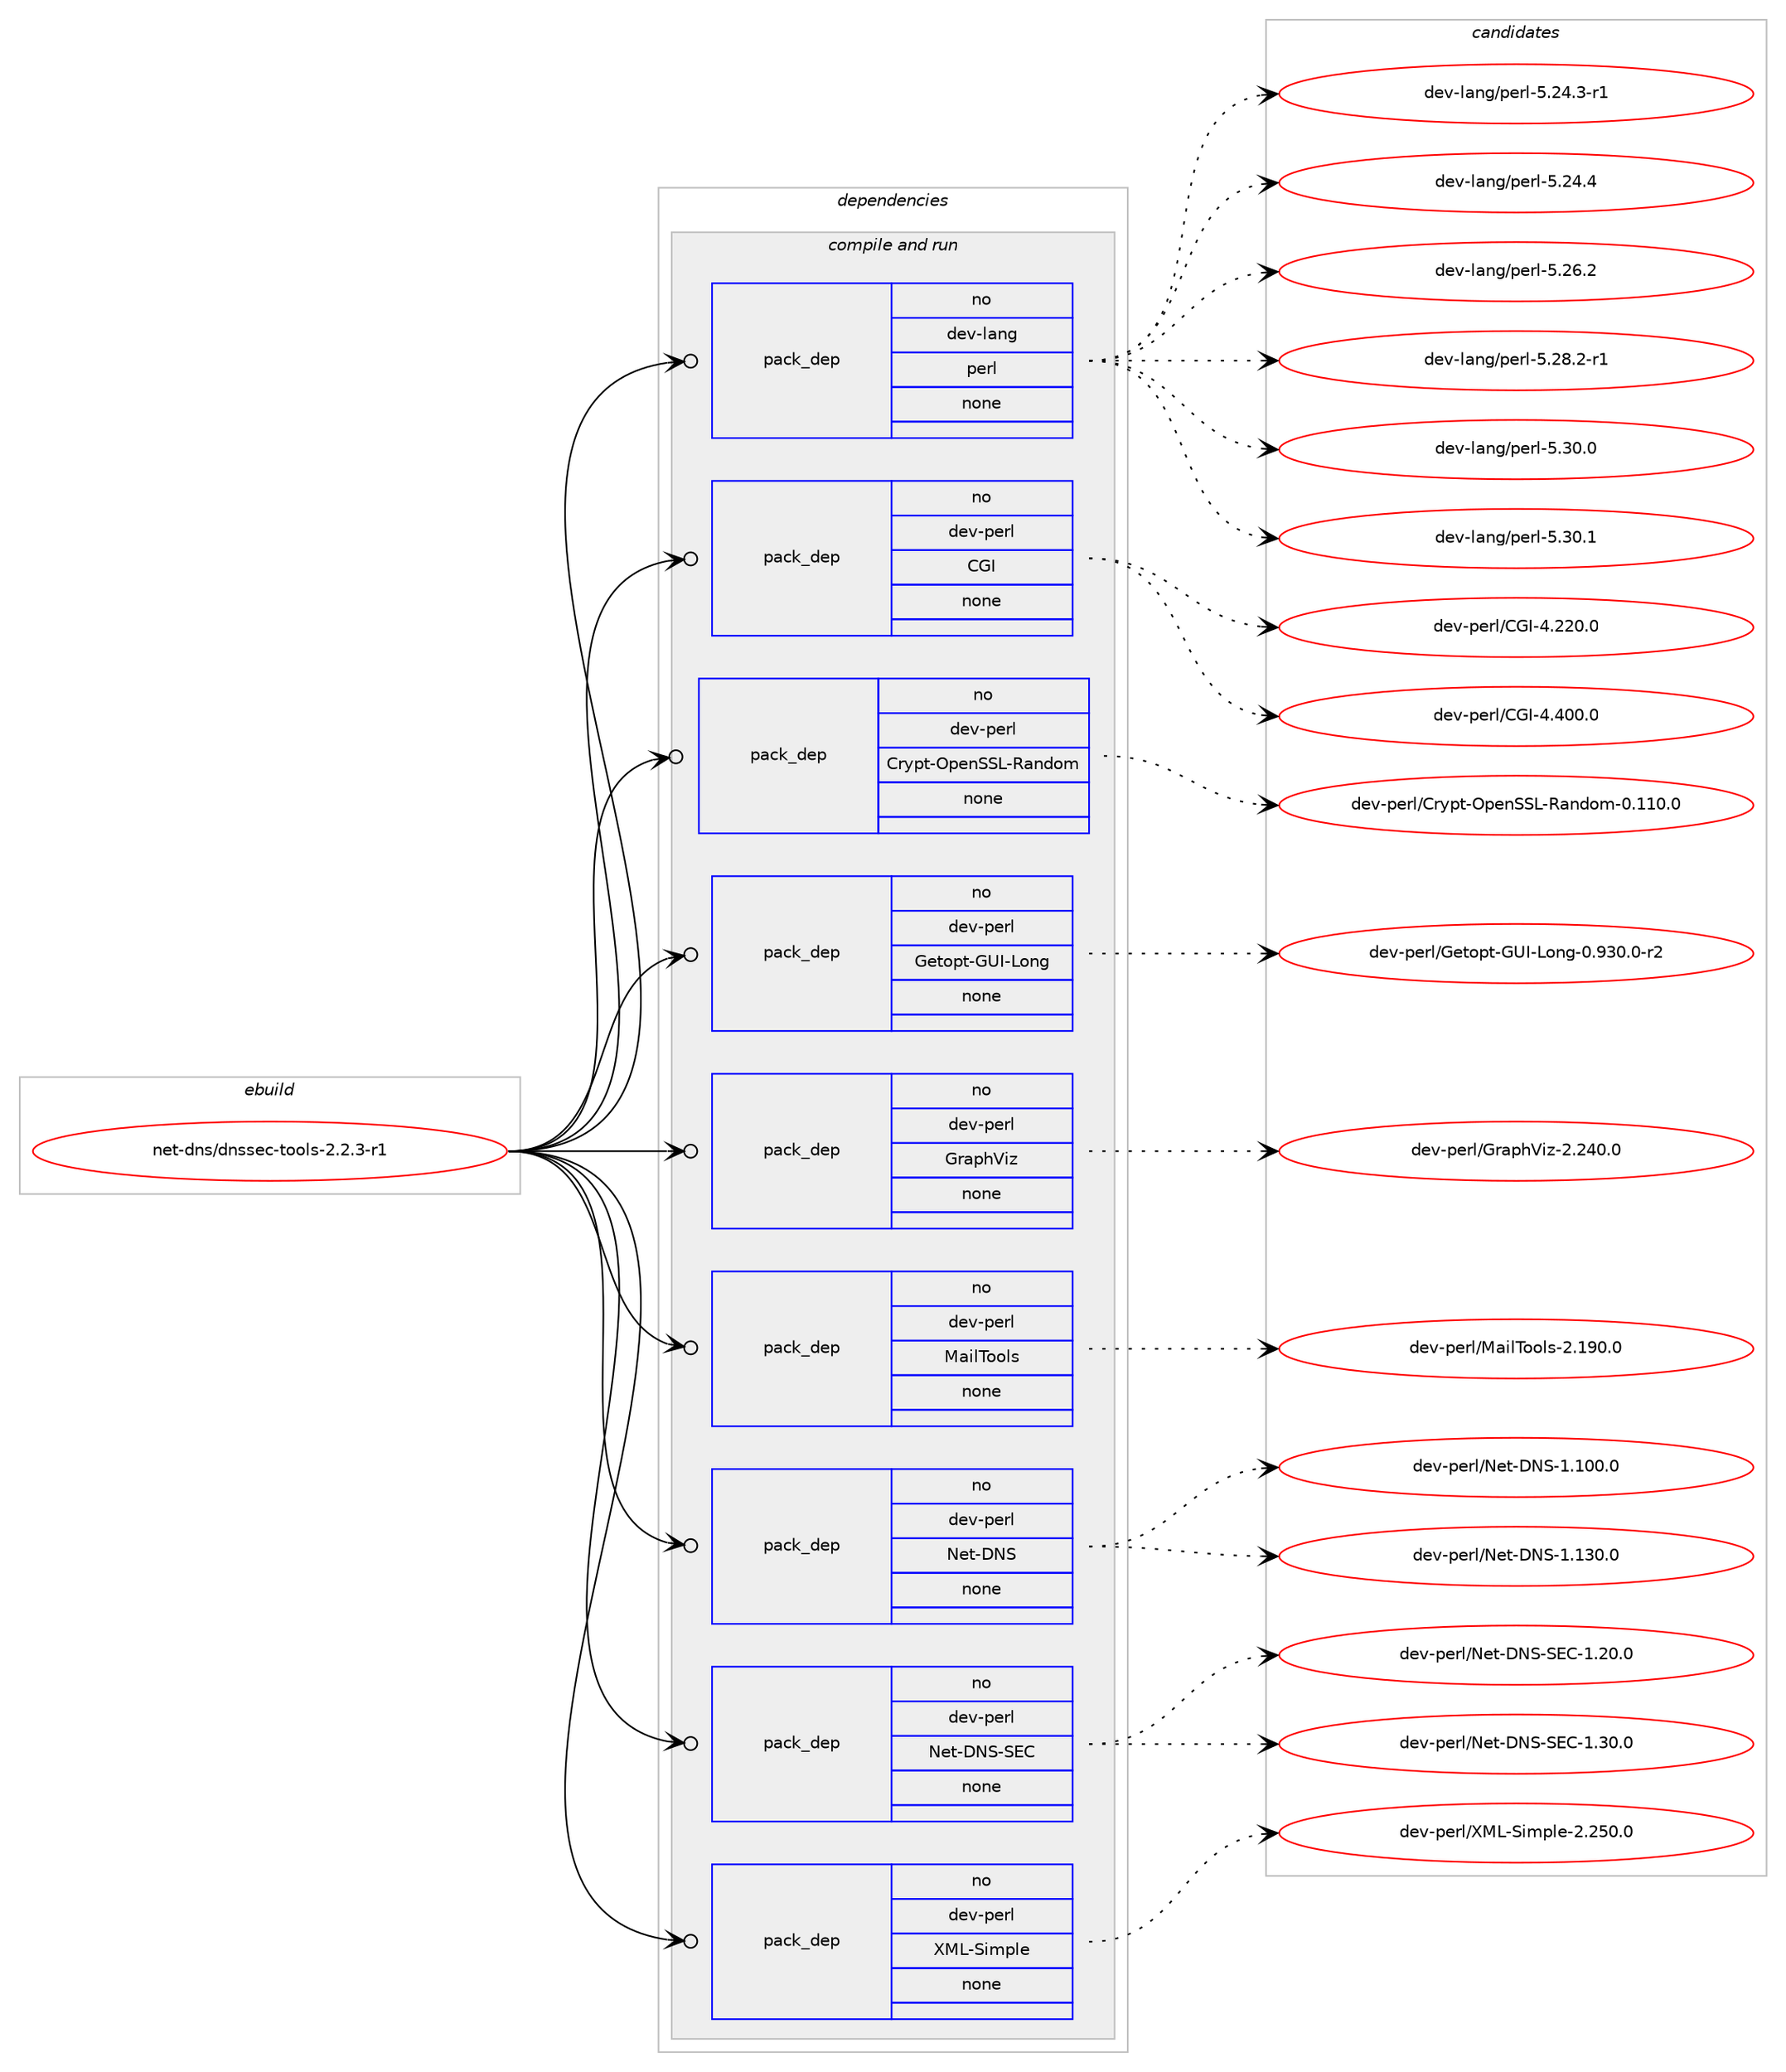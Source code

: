 digraph prolog {

# *************
# Graph options
# *************

newrank=true;
concentrate=true;
compound=true;
graph [rankdir=LR,fontname=Helvetica,fontsize=10,ranksep=1.5];#, ranksep=2.5, nodesep=0.2];
edge  [arrowhead=vee];
node  [fontname=Helvetica,fontsize=10];

# **********
# The ebuild
# **********

subgraph cluster_leftcol {
color=gray;
rank=same;
label=<<i>ebuild</i>>;
id [label="net-dns/dnssec-tools-2.2.3-r1", color=red, width=4, href="../net-dns/dnssec-tools-2.2.3-r1.svg"];
}

# ****************
# The dependencies
# ****************

subgraph cluster_midcol {
color=gray;
label=<<i>dependencies</i>>;
subgraph cluster_compile {
fillcolor="#eeeeee";
style=filled;
label=<<i>compile</i>>;
}
subgraph cluster_compileandrun {
fillcolor="#eeeeee";
style=filled;
label=<<i>compile and run</i>>;
subgraph pack604658 {
dependency818222 [label=<<TABLE BORDER="0" CELLBORDER="1" CELLSPACING="0" CELLPADDING="4" WIDTH="220"><TR><TD ROWSPAN="6" CELLPADDING="30">pack_dep</TD></TR><TR><TD WIDTH="110">no</TD></TR><TR><TD>dev-lang</TD></TR><TR><TD>perl</TD></TR><TR><TD>none</TD></TR><TR><TD></TD></TR></TABLE>>, shape=none, color=blue];
}
id:e -> dependency818222:w [weight=20,style="solid",arrowhead="odotvee"];
subgraph pack604659 {
dependency818223 [label=<<TABLE BORDER="0" CELLBORDER="1" CELLSPACING="0" CELLPADDING="4" WIDTH="220"><TR><TD ROWSPAN="6" CELLPADDING="30">pack_dep</TD></TR><TR><TD WIDTH="110">no</TD></TR><TR><TD>dev-perl</TD></TR><TR><TD>CGI</TD></TR><TR><TD>none</TD></TR><TR><TD></TD></TR></TABLE>>, shape=none, color=blue];
}
id:e -> dependency818223:w [weight=20,style="solid",arrowhead="odotvee"];
subgraph pack604660 {
dependency818224 [label=<<TABLE BORDER="0" CELLBORDER="1" CELLSPACING="0" CELLPADDING="4" WIDTH="220"><TR><TD ROWSPAN="6" CELLPADDING="30">pack_dep</TD></TR><TR><TD WIDTH="110">no</TD></TR><TR><TD>dev-perl</TD></TR><TR><TD>Crypt-OpenSSL-Random</TD></TR><TR><TD>none</TD></TR><TR><TD></TD></TR></TABLE>>, shape=none, color=blue];
}
id:e -> dependency818224:w [weight=20,style="solid",arrowhead="odotvee"];
subgraph pack604661 {
dependency818225 [label=<<TABLE BORDER="0" CELLBORDER="1" CELLSPACING="0" CELLPADDING="4" WIDTH="220"><TR><TD ROWSPAN="6" CELLPADDING="30">pack_dep</TD></TR><TR><TD WIDTH="110">no</TD></TR><TR><TD>dev-perl</TD></TR><TR><TD>Getopt-GUI-Long</TD></TR><TR><TD>none</TD></TR><TR><TD></TD></TR></TABLE>>, shape=none, color=blue];
}
id:e -> dependency818225:w [weight=20,style="solid",arrowhead="odotvee"];
subgraph pack604662 {
dependency818226 [label=<<TABLE BORDER="0" CELLBORDER="1" CELLSPACING="0" CELLPADDING="4" WIDTH="220"><TR><TD ROWSPAN="6" CELLPADDING="30">pack_dep</TD></TR><TR><TD WIDTH="110">no</TD></TR><TR><TD>dev-perl</TD></TR><TR><TD>GraphViz</TD></TR><TR><TD>none</TD></TR><TR><TD></TD></TR></TABLE>>, shape=none, color=blue];
}
id:e -> dependency818226:w [weight=20,style="solid",arrowhead="odotvee"];
subgraph pack604663 {
dependency818227 [label=<<TABLE BORDER="0" CELLBORDER="1" CELLSPACING="0" CELLPADDING="4" WIDTH="220"><TR><TD ROWSPAN="6" CELLPADDING="30">pack_dep</TD></TR><TR><TD WIDTH="110">no</TD></TR><TR><TD>dev-perl</TD></TR><TR><TD>MailTools</TD></TR><TR><TD>none</TD></TR><TR><TD></TD></TR></TABLE>>, shape=none, color=blue];
}
id:e -> dependency818227:w [weight=20,style="solid",arrowhead="odotvee"];
subgraph pack604664 {
dependency818228 [label=<<TABLE BORDER="0" CELLBORDER="1" CELLSPACING="0" CELLPADDING="4" WIDTH="220"><TR><TD ROWSPAN="6" CELLPADDING="30">pack_dep</TD></TR><TR><TD WIDTH="110">no</TD></TR><TR><TD>dev-perl</TD></TR><TR><TD>Net-DNS</TD></TR><TR><TD>none</TD></TR><TR><TD></TD></TR></TABLE>>, shape=none, color=blue];
}
id:e -> dependency818228:w [weight=20,style="solid",arrowhead="odotvee"];
subgraph pack604665 {
dependency818229 [label=<<TABLE BORDER="0" CELLBORDER="1" CELLSPACING="0" CELLPADDING="4" WIDTH="220"><TR><TD ROWSPAN="6" CELLPADDING="30">pack_dep</TD></TR><TR><TD WIDTH="110">no</TD></TR><TR><TD>dev-perl</TD></TR><TR><TD>Net-DNS-SEC</TD></TR><TR><TD>none</TD></TR><TR><TD></TD></TR></TABLE>>, shape=none, color=blue];
}
id:e -> dependency818229:w [weight=20,style="solid",arrowhead="odotvee"];
subgraph pack604666 {
dependency818230 [label=<<TABLE BORDER="0" CELLBORDER="1" CELLSPACING="0" CELLPADDING="4" WIDTH="220"><TR><TD ROWSPAN="6" CELLPADDING="30">pack_dep</TD></TR><TR><TD WIDTH="110">no</TD></TR><TR><TD>dev-perl</TD></TR><TR><TD>XML-Simple</TD></TR><TR><TD>none</TD></TR><TR><TD></TD></TR></TABLE>>, shape=none, color=blue];
}
id:e -> dependency818230:w [weight=20,style="solid",arrowhead="odotvee"];
}
subgraph cluster_run {
fillcolor="#eeeeee";
style=filled;
label=<<i>run</i>>;
}
}

# **************
# The candidates
# **************

subgraph cluster_choices {
rank=same;
color=gray;
label=<<i>candidates</i>>;

subgraph choice604658 {
color=black;
nodesep=1;
choice100101118451089711010347112101114108455346505246514511449 [label="dev-lang/perl-5.24.3-r1", color=red, width=4,href="../dev-lang/perl-5.24.3-r1.svg"];
choice10010111845108971101034711210111410845534650524652 [label="dev-lang/perl-5.24.4", color=red, width=4,href="../dev-lang/perl-5.24.4.svg"];
choice10010111845108971101034711210111410845534650544650 [label="dev-lang/perl-5.26.2", color=red, width=4,href="../dev-lang/perl-5.26.2.svg"];
choice100101118451089711010347112101114108455346505646504511449 [label="dev-lang/perl-5.28.2-r1", color=red, width=4,href="../dev-lang/perl-5.28.2-r1.svg"];
choice10010111845108971101034711210111410845534651484648 [label="dev-lang/perl-5.30.0", color=red, width=4,href="../dev-lang/perl-5.30.0.svg"];
choice10010111845108971101034711210111410845534651484649 [label="dev-lang/perl-5.30.1", color=red, width=4,href="../dev-lang/perl-5.30.1.svg"];
dependency818222:e -> choice100101118451089711010347112101114108455346505246514511449:w [style=dotted,weight="100"];
dependency818222:e -> choice10010111845108971101034711210111410845534650524652:w [style=dotted,weight="100"];
dependency818222:e -> choice10010111845108971101034711210111410845534650544650:w [style=dotted,weight="100"];
dependency818222:e -> choice100101118451089711010347112101114108455346505646504511449:w [style=dotted,weight="100"];
dependency818222:e -> choice10010111845108971101034711210111410845534651484648:w [style=dotted,weight="100"];
dependency818222:e -> choice10010111845108971101034711210111410845534651484649:w [style=dotted,weight="100"];
}
subgraph choice604659 {
color=black;
nodesep=1;
choice10010111845112101114108476771734552465050484648 [label="dev-perl/CGI-4.220.0", color=red, width=4,href="../dev-perl/CGI-4.220.0.svg"];
choice10010111845112101114108476771734552465248484648 [label="dev-perl/CGI-4.400.0", color=red, width=4,href="../dev-perl/CGI-4.400.0.svg"];
dependency818223:e -> choice10010111845112101114108476771734552465050484648:w [style=dotted,weight="100"];
dependency818223:e -> choice10010111845112101114108476771734552465248484648:w [style=dotted,weight="100"];
}
subgraph choice604660 {
color=black;
nodesep=1;
choice10010111845112101114108476711412111211645791121011108383764582971101001111094548464949484648 [label="dev-perl/Crypt-OpenSSL-Random-0.110.0", color=red, width=4,href="../dev-perl/Crypt-OpenSSL-Random-0.110.0.svg"];
dependency818224:e -> choice10010111845112101114108476711412111211645791121011108383764582971101001111094548464949484648:w [style=dotted,weight="100"];
}
subgraph choice604661 {
color=black;
nodesep=1;
choice10010111845112101114108477110111611111211645718573457611111010345484657514846484511450 [label="dev-perl/Getopt-GUI-Long-0.930.0-r2", color=red, width=4,href="../dev-perl/Getopt-GUI-Long-0.930.0-r2.svg"];
dependency818225:e -> choice10010111845112101114108477110111611111211645718573457611111010345484657514846484511450:w [style=dotted,weight="100"];
}
subgraph choice604662 {
color=black;
nodesep=1;
choice10010111845112101114108477111497112104861051224550465052484648 [label="dev-perl/GraphViz-2.240.0", color=red, width=4,href="../dev-perl/GraphViz-2.240.0.svg"];
dependency818226:e -> choice10010111845112101114108477111497112104861051224550465052484648:w [style=dotted,weight="100"];
}
subgraph choice604663 {
color=black;
nodesep=1;
choice10010111845112101114108477797105108841111111081154550464957484648 [label="dev-perl/MailTools-2.190.0", color=red, width=4,href="../dev-perl/MailTools-2.190.0.svg"];
dependency818227:e -> choice10010111845112101114108477797105108841111111081154550464957484648:w [style=dotted,weight="100"];
}
subgraph choice604664 {
color=black;
nodesep=1;
choice100101118451121011141084778101116456878834549464948484648 [label="dev-perl/Net-DNS-1.100.0", color=red, width=4,href="../dev-perl/Net-DNS-1.100.0.svg"];
choice100101118451121011141084778101116456878834549464951484648 [label="dev-perl/Net-DNS-1.130.0", color=red, width=4,href="../dev-perl/Net-DNS-1.130.0.svg"];
dependency818228:e -> choice100101118451121011141084778101116456878834549464948484648:w [style=dotted,weight="100"];
dependency818228:e -> choice100101118451121011141084778101116456878834549464951484648:w [style=dotted,weight="100"];
}
subgraph choice604665 {
color=black;
nodesep=1;
choice100101118451121011141084778101116456878834583696745494650484648 [label="dev-perl/Net-DNS-SEC-1.20.0", color=red, width=4,href="../dev-perl/Net-DNS-SEC-1.20.0.svg"];
choice100101118451121011141084778101116456878834583696745494651484648 [label="dev-perl/Net-DNS-SEC-1.30.0", color=red, width=4,href="../dev-perl/Net-DNS-SEC-1.30.0.svg"];
dependency818229:e -> choice100101118451121011141084778101116456878834583696745494650484648:w [style=dotted,weight="100"];
dependency818229:e -> choice100101118451121011141084778101116456878834583696745494651484648:w [style=dotted,weight="100"];
}
subgraph choice604666 {
color=black;
nodesep=1;
choice100101118451121011141084788777645831051091121081014550465053484648 [label="dev-perl/XML-Simple-2.250.0", color=red, width=4,href="../dev-perl/XML-Simple-2.250.0.svg"];
dependency818230:e -> choice100101118451121011141084788777645831051091121081014550465053484648:w [style=dotted,weight="100"];
}
}

}
